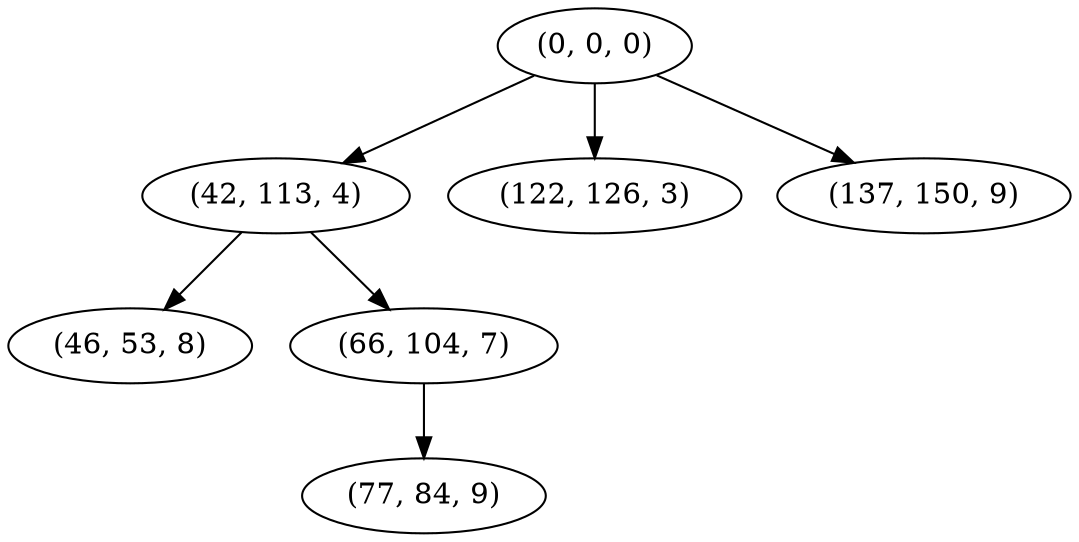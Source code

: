digraph tree {
    "(0, 0, 0)";
    "(42, 113, 4)";
    "(46, 53, 8)";
    "(66, 104, 7)";
    "(77, 84, 9)";
    "(122, 126, 3)";
    "(137, 150, 9)";
    "(0, 0, 0)" -> "(42, 113, 4)";
    "(0, 0, 0)" -> "(122, 126, 3)";
    "(0, 0, 0)" -> "(137, 150, 9)";
    "(42, 113, 4)" -> "(46, 53, 8)";
    "(42, 113, 4)" -> "(66, 104, 7)";
    "(66, 104, 7)" -> "(77, 84, 9)";
}
